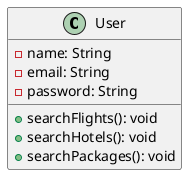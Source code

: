 @startuml
class User {
  - name: String
  - email: String
  - password: String
  + searchFlights(): void
  + searchHotels(): void
  + searchPackages(): void
}
@enduml